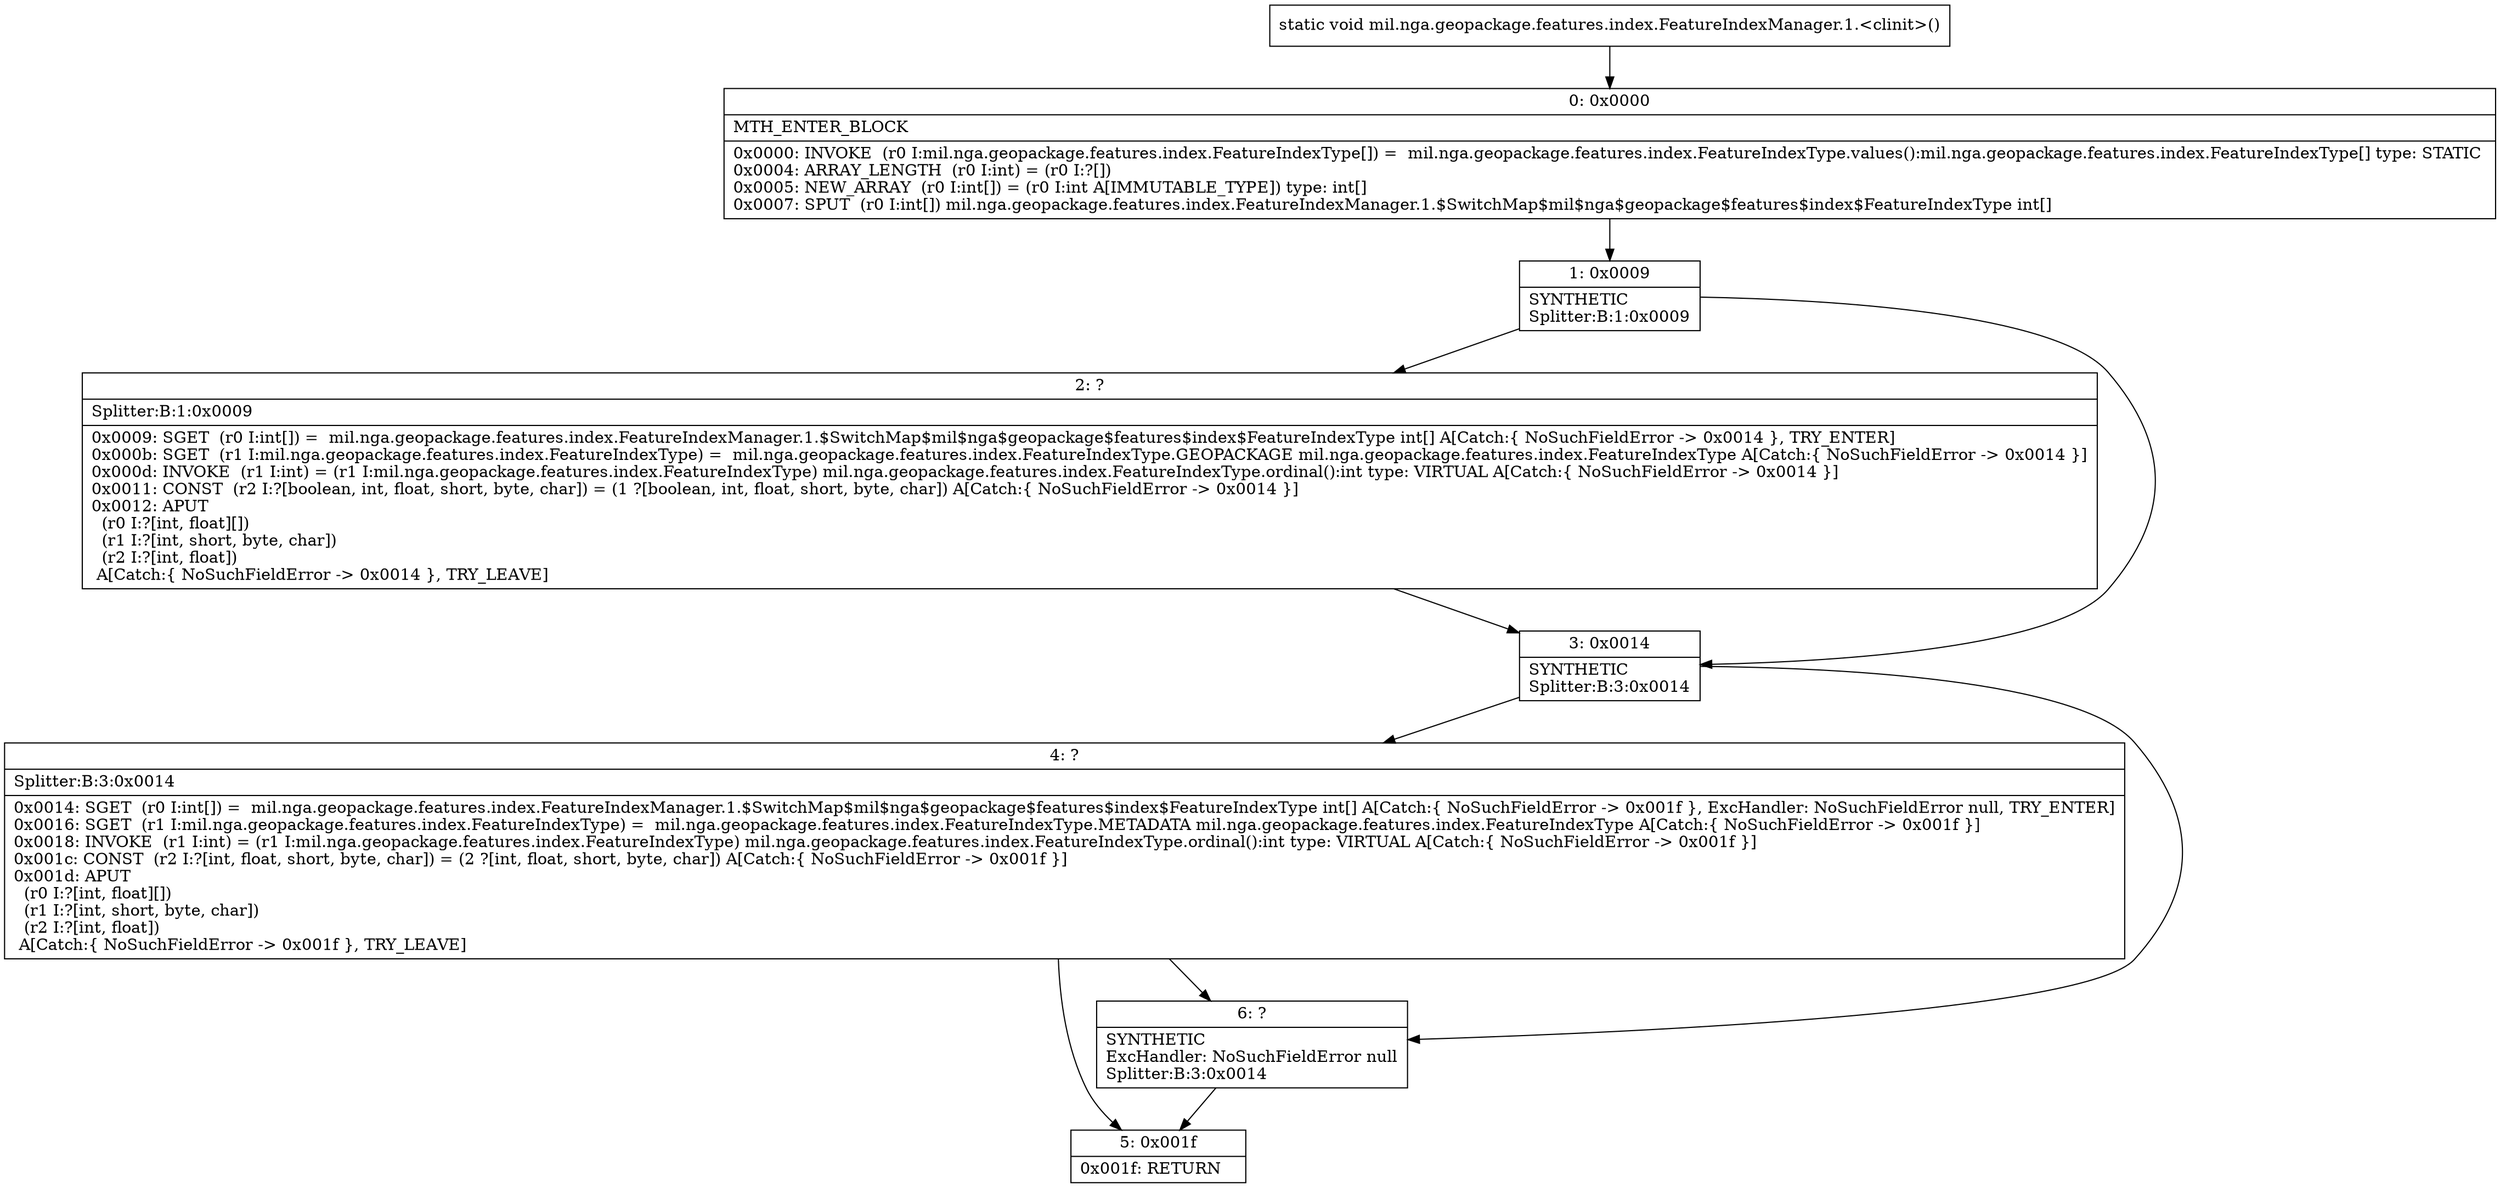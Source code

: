 digraph "CFG formil.nga.geopackage.features.index.FeatureIndexManager.1.\<clinit\>()V" {
Node_0 [shape=record,label="{0\:\ 0x0000|MTH_ENTER_BLOCK\l|0x0000: INVOKE  (r0 I:mil.nga.geopackage.features.index.FeatureIndexType[]) =  mil.nga.geopackage.features.index.FeatureIndexType.values():mil.nga.geopackage.features.index.FeatureIndexType[] type: STATIC \l0x0004: ARRAY_LENGTH  (r0 I:int) = (r0 I:?[]) \l0x0005: NEW_ARRAY  (r0 I:int[]) = (r0 I:int A[IMMUTABLE_TYPE]) type: int[] \l0x0007: SPUT  (r0 I:int[]) mil.nga.geopackage.features.index.FeatureIndexManager.1.$SwitchMap$mil$nga$geopackage$features$index$FeatureIndexType int[] \l}"];
Node_1 [shape=record,label="{1\:\ 0x0009|SYNTHETIC\lSplitter:B:1:0x0009\l}"];
Node_2 [shape=record,label="{2\:\ ?|Splitter:B:1:0x0009\l|0x0009: SGET  (r0 I:int[]) =  mil.nga.geopackage.features.index.FeatureIndexManager.1.$SwitchMap$mil$nga$geopackage$features$index$FeatureIndexType int[] A[Catch:\{ NoSuchFieldError \-\> 0x0014 \}, TRY_ENTER]\l0x000b: SGET  (r1 I:mil.nga.geopackage.features.index.FeatureIndexType) =  mil.nga.geopackage.features.index.FeatureIndexType.GEOPACKAGE mil.nga.geopackage.features.index.FeatureIndexType A[Catch:\{ NoSuchFieldError \-\> 0x0014 \}]\l0x000d: INVOKE  (r1 I:int) = (r1 I:mil.nga.geopackage.features.index.FeatureIndexType) mil.nga.geopackage.features.index.FeatureIndexType.ordinal():int type: VIRTUAL A[Catch:\{ NoSuchFieldError \-\> 0x0014 \}]\l0x0011: CONST  (r2 I:?[boolean, int, float, short, byte, char]) = (1 ?[boolean, int, float, short, byte, char]) A[Catch:\{ NoSuchFieldError \-\> 0x0014 \}]\l0x0012: APUT  \l  (r0 I:?[int, float][])\l  (r1 I:?[int, short, byte, char])\l  (r2 I:?[int, float])\l A[Catch:\{ NoSuchFieldError \-\> 0x0014 \}, TRY_LEAVE]\l}"];
Node_3 [shape=record,label="{3\:\ 0x0014|SYNTHETIC\lSplitter:B:3:0x0014\l}"];
Node_4 [shape=record,label="{4\:\ ?|Splitter:B:3:0x0014\l|0x0014: SGET  (r0 I:int[]) =  mil.nga.geopackage.features.index.FeatureIndexManager.1.$SwitchMap$mil$nga$geopackage$features$index$FeatureIndexType int[] A[Catch:\{ NoSuchFieldError \-\> 0x001f \}, ExcHandler: NoSuchFieldError null, TRY_ENTER]\l0x0016: SGET  (r1 I:mil.nga.geopackage.features.index.FeatureIndexType) =  mil.nga.geopackage.features.index.FeatureIndexType.METADATA mil.nga.geopackage.features.index.FeatureIndexType A[Catch:\{ NoSuchFieldError \-\> 0x001f \}]\l0x0018: INVOKE  (r1 I:int) = (r1 I:mil.nga.geopackage.features.index.FeatureIndexType) mil.nga.geopackage.features.index.FeatureIndexType.ordinal():int type: VIRTUAL A[Catch:\{ NoSuchFieldError \-\> 0x001f \}]\l0x001c: CONST  (r2 I:?[int, float, short, byte, char]) = (2 ?[int, float, short, byte, char]) A[Catch:\{ NoSuchFieldError \-\> 0x001f \}]\l0x001d: APUT  \l  (r0 I:?[int, float][])\l  (r1 I:?[int, short, byte, char])\l  (r2 I:?[int, float])\l A[Catch:\{ NoSuchFieldError \-\> 0x001f \}, TRY_LEAVE]\l}"];
Node_5 [shape=record,label="{5\:\ 0x001f|0x001f: RETURN   \l}"];
Node_6 [shape=record,label="{6\:\ ?|SYNTHETIC\lExcHandler: NoSuchFieldError null\lSplitter:B:3:0x0014\l}"];
MethodNode[shape=record,label="{static void mil.nga.geopackage.features.index.FeatureIndexManager.1.\<clinit\>() }"];
MethodNode -> Node_0;
Node_0 -> Node_1;
Node_1 -> Node_2;
Node_1 -> Node_3;
Node_2 -> Node_3;
Node_3 -> Node_4;
Node_3 -> Node_6;
Node_4 -> Node_5;
Node_4 -> Node_6;
Node_6 -> Node_5;
}

